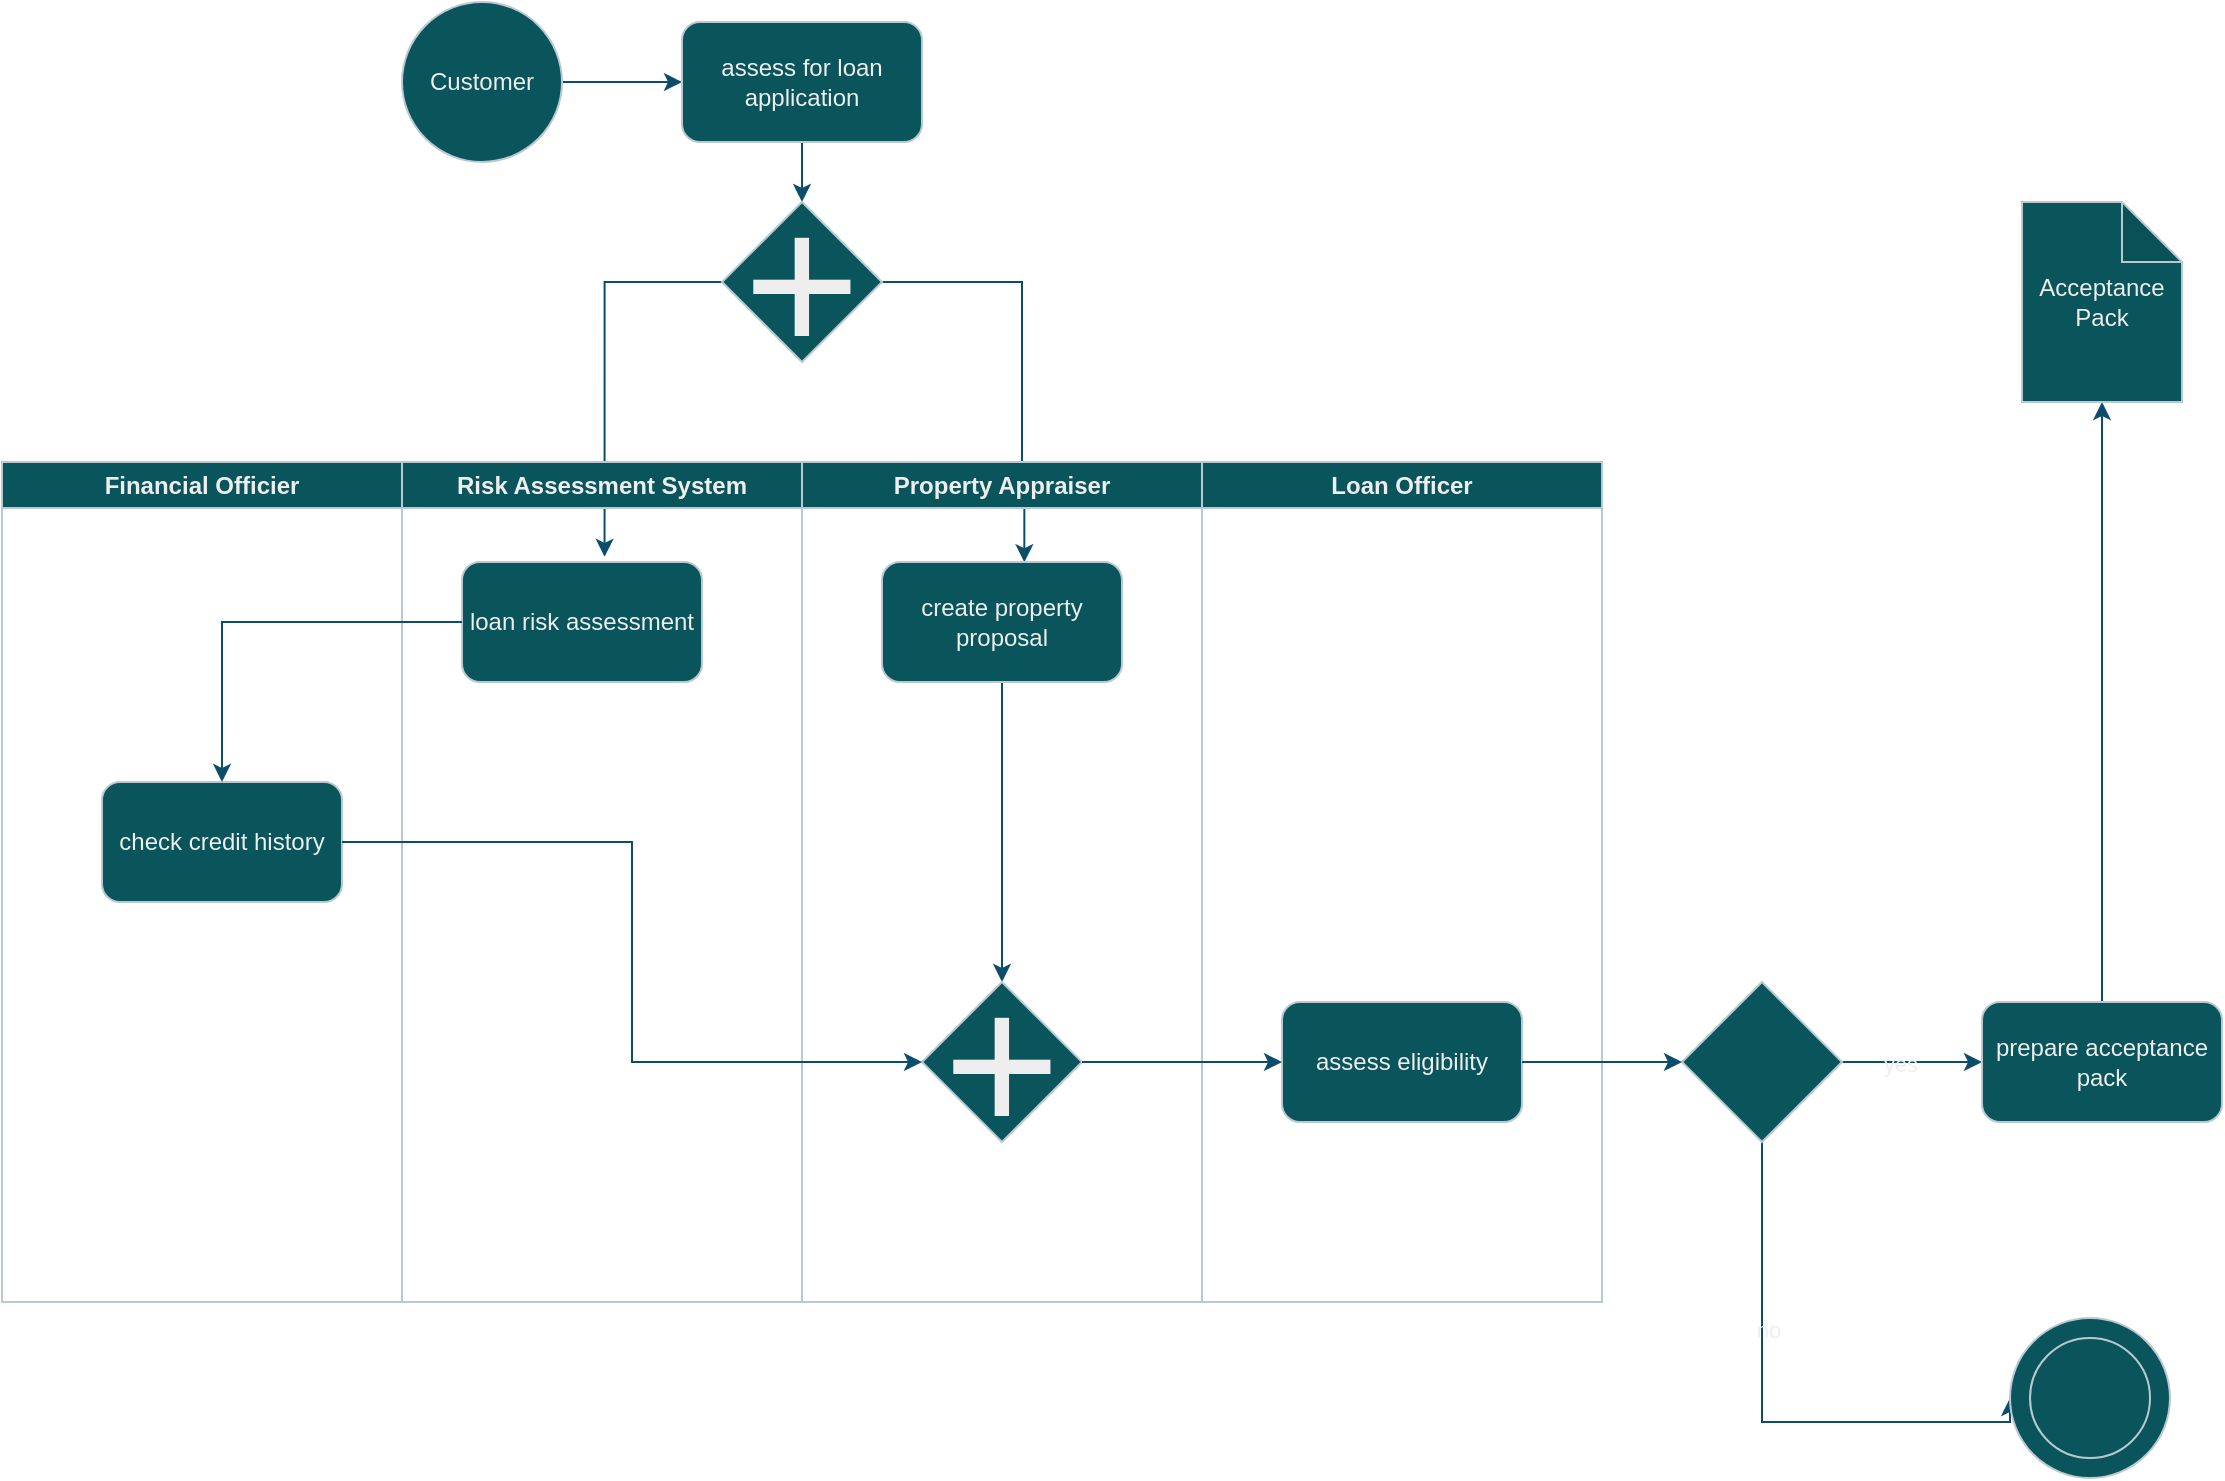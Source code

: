 <mxfile version="21.8.2" type="github">
  <diagram name="第 1 页" id="MzWsCRLycnFRPcoAX18U">
    <mxGraphModel dx="1675" dy="599" grid="1" gridSize="10" guides="1" tooltips="1" connect="1" arrows="1" fold="1" page="1" pageScale="1" pageWidth="827" pageHeight="1169" math="0" shadow="0">
      <root>
        <mxCell id="0" />
        <mxCell id="1" parent="0" />
        <mxCell id="SckrUsKvOF-b1NmzBonf-4" style="edgeStyle=orthogonalEdgeStyle;rounded=0;orthogonalLoop=1;jettySize=auto;html=1;entryX=0;entryY=0.5;entryDx=0;entryDy=0;labelBackgroundColor=none;strokeColor=#0B4D6A;fontColor=default;" edge="1" parent="1" source="SckrUsKvOF-b1NmzBonf-1" target="SckrUsKvOF-b1NmzBonf-2">
          <mxGeometry relative="1" as="geometry" />
        </mxCell>
        <mxCell id="SckrUsKvOF-b1NmzBonf-1" value="Customer" style="ellipse;whiteSpace=wrap;html=1;aspect=fixed;labelBackgroundColor=none;fillColor=#09555B;strokeColor=#BAC8D3;fontColor=#EEEEEE;" vertex="1" parent="1">
          <mxGeometry x="80" y="220" width="80" height="80" as="geometry" />
        </mxCell>
        <mxCell id="SckrUsKvOF-b1NmzBonf-22" value="" style="edgeStyle=orthogonalEdgeStyle;rounded=0;orthogonalLoop=1;jettySize=auto;html=1;labelBackgroundColor=none;strokeColor=#0B4D6A;fontColor=default;" edge="1" parent="1" source="SckrUsKvOF-b1NmzBonf-2" target="SckrUsKvOF-b1NmzBonf-3">
          <mxGeometry relative="1" as="geometry" />
        </mxCell>
        <mxCell id="SckrUsKvOF-b1NmzBonf-2" value="assess for loan application" style="rounded=1;whiteSpace=wrap;html=1;labelBackgroundColor=none;fillColor=#09555B;strokeColor=#BAC8D3;fontColor=#EEEEEE;" vertex="1" parent="1">
          <mxGeometry x="220" y="230" width="120" height="60" as="geometry" />
        </mxCell>
        <mxCell id="SckrUsKvOF-b1NmzBonf-23" style="edgeStyle=orthogonalEdgeStyle;rounded=0;orthogonalLoop=1;jettySize=auto;html=1;entryX=0.594;entryY=-0.043;entryDx=0;entryDy=0;entryPerimeter=0;labelBackgroundColor=none;strokeColor=#0B4D6A;fontColor=default;" edge="1" parent="1" source="SckrUsKvOF-b1NmzBonf-3" target="SckrUsKvOF-b1NmzBonf-21">
          <mxGeometry relative="1" as="geometry" />
        </mxCell>
        <mxCell id="SckrUsKvOF-b1NmzBonf-26" style="edgeStyle=orthogonalEdgeStyle;rounded=0;orthogonalLoop=1;jettySize=auto;html=1;entryX=0.593;entryY=0.002;entryDx=0;entryDy=0;entryPerimeter=0;labelBackgroundColor=none;strokeColor=#0B4D6A;fontColor=default;" edge="1" parent="1" source="SckrUsKvOF-b1NmzBonf-3" target="SckrUsKvOF-b1NmzBonf-25">
          <mxGeometry relative="1" as="geometry">
            <mxPoint x="430" y="430" as="targetPoint" />
            <Array as="points">
              <mxPoint x="390" y="360" />
              <mxPoint x="390" y="450" />
              <mxPoint x="391" y="450" />
            </Array>
          </mxGeometry>
        </mxCell>
        <mxCell id="SckrUsKvOF-b1NmzBonf-3" value="&lt;font style=&quot;font-size: 100px;&quot;&gt;+&lt;/font&gt;" style="rhombus;whiteSpace=wrap;html=1;labelBackgroundColor=none;fillColor=#09555B;strokeColor=#BAC8D3;fontColor=#EEEEEE;" vertex="1" parent="1">
          <mxGeometry x="240" y="320" width="80" height="80" as="geometry" />
        </mxCell>
        <mxCell id="SckrUsKvOF-b1NmzBonf-16" value="Risk Assessment System" style="swimlane;whiteSpace=wrap;html=1;labelBackgroundColor=none;fillColor=#09555B;strokeColor=#BAC8D3;fontColor=#EEEEEE;" vertex="1" parent="1">
          <mxGeometry x="80" y="450" width="200" height="420" as="geometry" />
        </mxCell>
        <mxCell id="SckrUsKvOF-b1NmzBonf-21" value="loan risk assessment" style="rounded=1;whiteSpace=wrap;html=1;labelBackgroundColor=none;fillColor=#09555B;strokeColor=#BAC8D3;fontColor=#EEEEEE;" vertex="1" parent="SckrUsKvOF-b1NmzBonf-16">
          <mxGeometry x="30" y="50" width="120" height="60" as="geometry" />
        </mxCell>
        <mxCell id="SckrUsKvOF-b1NmzBonf-17" value="Property Appraiser" style="swimlane;whiteSpace=wrap;html=1;labelBackgroundColor=none;fillColor=#09555B;strokeColor=#BAC8D3;fontColor=#EEEEEE;" vertex="1" parent="1">
          <mxGeometry x="280" y="450" width="200" height="420" as="geometry" />
        </mxCell>
        <mxCell id="SckrUsKvOF-b1NmzBonf-34" style="edgeStyle=orthogonalEdgeStyle;rounded=0;orthogonalLoop=1;jettySize=auto;html=1;labelBackgroundColor=none;strokeColor=#0B4D6A;fontColor=default;" edge="1" parent="SckrUsKvOF-b1NmzBonf-17" source="SckrUsKvOF-b1NmzBonf-25" target="SckrUsKvOF-b1NmzBonf-32">
          <mxGeometry relative="1" as="geometry" />
        </mxCell>
        <mxCell id="SckrUsKvOF-b1NmzBonf-25" value="create property proposal" style="rounded=1;whiteSpace=wrap;html=1;labelBackgroundColor=none;fillColor=#09555B;strokeColor=#BAC8D3;fontColor=#EEEEEE;" vertex="1" parent="SckrUsKvOF-b1NmzBonf-17">
          <mxGeometry x="40" y="50" width="120" height="60" as="geometry" />
        </mxCell>
        <mxCell id="SckrUsKvOF-b1NmzBonf-32" value="&lt;font style=&quot;font-size: 100px;&quot;&gt;+&lt;/font&gt;" style="rhombus;whiteSpace=wrap;html=1;labelBackgroundColor=none;fillColor=#09555B;strokeColor=#BAC8D3;fontColor=#EEEEEE;" vertex="1" parent="SckrUsKvOF-b1NmzBonf-17">
          <mxGeometry x="60" y="260" width="80" height="80" as="geometry" />
        </mxCell>
        <mxCell id="SckrUsKvOF-b1NmzBonf-18" value="Financial Officier" style="swimlane;whiteSpace=wrap;html=1;labelBackgroundColor=none;fillColor=#09555B;strokeColor=#BAC8D3;fontColor=#EEEEEE;" vertex="1" parent="1">
          <mxGeometry x="-120" y="450" width="200" height="420" as="geometry" />
        </mxCell>
        <mxCell id="SckrUsKvOF-b1NmzBonf-28" value="check credit history" style="rounded=1;whiteSpace=wrap;html=1;labelBackgroundColor=none;fillColor=#09555B;strokeColor=#BAC8D3;fontColor=#EEEEEE;" vertex="1" parent="SckrUsKvOF-b1NmzBonf-18">
          <mxGeometry x="50" y="160" width="120" height="60" as="geometry" />
        </mxCell>
        <mxCell id="SckrUsKvOF-b1NmzBonf-19" value="Loan Officer" style="swimlane;whiteSpace=wrap;html=1;labelBackgroundColor=none;fillColor=#09555B;strokeColor=#BAC8D3;fontColor=#EEEEEE;" vertex="1" parent="1">
          <mxGeometry x="480" y="450" width="200" height="420" as="geometry" />
        </mxCell>
        <mxCell id="SckrUsKvOF-b1NmzBonf-31" value="assess eligibility" style="rounded=1;whiteSpace=wrap;html=1;labelBackgroundColor=none;fillColor=#09555B;strokeColor=#BAC8D3;fontColor=#EEEEEE;" vertex="1" parent="SckrUsKvOF-b1NmzBonf-19">
          <mxGeometry x="40" y="270" width="120" height="60" as="geometry" />
        </mxCell>
        <mxCell id="SckrUsKvOF-b1NmzBonf-30" style="edgeStyle=orthogonalEdgeStyle;rounded=0;orthogonalLoop=1;jettySize=auto;html=1;labelBackgroundColor=none;strokeColor=#0B4D6A;fontColor=default;" edge="1" parent="1" source="SckrUsKvOF-b1NmzBonf-21" target="SckrUsKvOF-b1NmzBonf-28">
          <mxGeometry relative="1" as="geometry" />
        </mxCell>
        <mxCell id="SckrUsKvOF-b1NmzBonf-33" style="edgeStyle=orthogonalEdgeStyle;rounded=0;orthogonalLoop=1;jettySize=auto;html=1;entryX=0;entryY=0.5;entryDx=0;entryDy=0;labelBackgroundColor=none;strokeColor=#0B4D6A;fontColor=default;" edge="1" parent="1" source="SckrUsKvOF-b1NmzBonf-28" target="SckrUsKvOF-b1NmzBonf-32">
          <mxGeometry relative="1" as="geometry" />
        </mxCell>
        <mxCell id="SckrUsKvOF-b1NmzBonf-35" style="edgeStyle=orthogonalEdgeStyle;rounded=0;orthogonalLoop=1;jettySize=auto;html=1;entryX=0;entryY=0.5;entryDx=0;entryDy=0;labelBackgroundColor=none;strokeColor=#0B4D6A;fontColor=default;" edge="1" parent="1" source="SckrUsKvOF-b1NmzBonf-32" target="SckrUsKvOF-b1NmzBonf-31">
          <mxGeometry relative="1" as="geometry">
            <mxPoint x="460" y="760" as="targetPoint" />
          </mxGeometry>
        </mxCell>
        <mxCell id="SckrUsKvOF-b1NmzBonf-40" style="edgeStyle=orthogonalEdgeStyle;rounded=0;orthogonalLoop=1;jettySize=auto;html=1;entryX=0;entryY=0.5;entryDx=0;entryDy=0;labelBackgroundColor=none;strokeColor=#0B4D6A;fontColor=default;" edge="1" parent="1" source="SckrUsKvOF-b1NmzBonf-36" target="SckrUsKvOF-b1NmzBonf-39">
          <mxGeometry relative="1" as="geometry" />
        </mxCell>
        <mxCell id="SckrUsKvOF-b1NmzBonf-43" value="yes" style="edgeLabel;html=1;align=center;verticalAlign=middle;resizable=0;points=[];labelBackgroundColor=none;fontColor=#EEEEEE;" vertex="1" connectable="0" parent="SckrUsKvOF-b1NmzBonf-40">
          <mxGeometry x="-0.165" y="-1" relative="1" as="geometry">
            <mxPoint as="offset" />
          </mxGeometry>
        </mxCell>
        <mxCell id="SckrUsKvOF-b1NmzBonf-48" style="edgeStyle=orthogonalEdgeStyle;rounded=0;orthogonalLoop=1;jettySize=auto;html=1;entryX=0;entryY=0.5;entryDx=0;entryDy=0;labelBackgroundColor=none;strokeColor=#0B4D6A;fontColor=default;" edge="1" parent="1" source="SckrUsKvOF-b1NmzBonf-36" target="SckrUsKvOF-b1NmzBonf-46">
          <mxGeometry relative="1" as="geometry">
            <mxPoint x="760" y="980" as="targetPoint" />
            <Array as="points">
              <mxPoint x="760" y="930" />
            </Array>
          </mxGeometry>
        </mxCell>
        <mxCell id="SckrUsKvOF-b1NmzBonf-49" value="no" style="edgeLabel;html=1;align=center;verticalAlign=middle;resizable=0;points=[];labelBackgroundColor=none;fontColor=#EEEEEE;" vertex="1" connectable="0" parent="SckrUsKvOF-b1NmzBonf-48">
          <mxGeometry x="-0.321" y="3" relative="1" as="geometry">
            <mxPoint as="offset" />
          </mxGeometry>
        </mxCell>
        <mxCell id="SckrUsKvOF-b1NmzBonf-36" value="" style="rhombus;whiteSpace=wrap;html=1;labelBackgroundColor=none;fillColor=#09555B;strokeColor=#BAC8D3;fontColor=#EEEEEE;" vertex="1" parent="1">
          <mxGeometry x="720" y="710" width="80" height="80" as="geometry" />
        </mxCell>
        <mxCell id="SckrUsKvOF-b1NmzBonf-37" style="edgeStyle=orthogonalEdgeStyle;rounded=0;orthogonalLoop=1;jettySize=auto;html=1;entryX=0;entryY=0.5;entryDx=0;entryDy=0;labelBackgroundColor=none;strokeColor=#0B4D6A;fontColor=default;" edge="1" parent="1" source="SckrUsKvOF-b1NmzBonf-31" target="SckrUsKvOF-b1NmzBonf-36">
          <mxGeometry relative="1" as="geometry" />
        </mxCell>
        <mxCell id="SckrUsKvOF-b1NmzBonf-41" style="edgeStyle=orthogonalEdgeStyle;rounded=0;orthogonalLoop=1;jettySize=auto;html=1;labelBackgroundColor=none;strokeColor=#0B4D6A;fontColor=default;" edge="1" parent="1" source="SckrUsKvOF-b1NmzBonf-39" target="SckrUsKvOF-b1NmzBonf-42">
          <mxGeometry relative="1" as="geometry">
            <mxPoint x="930" y="420" as="targetPoint" />
          </mxGeometry>
        </mxCell>
        <mxCell id="SckrUsKvOF-b1NmzBonf-39" value="prepare acceptance pack" style="rounded=1;whiteSpace=wrap;html=1;labelBackgroundColor=none;fillColor=#09555B;strokeColor=#BAC8D3;fontColor=#EEEEEE;" vertex="1" parent="1">
          <mxGeometry x="870" y="720" width="120" height="60" as="geometry" />
        </mxCell>
        <mxCell id="SckrUsKvOF-b1NmzBonf-42" value="Acceptance Pack" style="shape=note;whiteSpace=wrap;html=1;backgroundOutline=1;darkOpacity=0.05;labelBackgroundColor=none;fillColor=#09555B;strokeColor=#BAC8D3;fontColor=#EEEEEE;" vertex="1" parent="1">
          <mxGeometry x="890" y="320" width="80" height="100" as="geometry" />
        </mxCell>
        <mxCell id="SckrUsKvOF-b1NmzBonf-46" value="" style="ellipse;whiteSpace=wrap;html=1;aspect=fixed;labelBackgroundColor=none;fillColor=#09555B;strokeColor=#BAC8D3;fontColor=#EEEEEE;" vertex="1" parent="1">
          <mxGeometry x="884" y="878" width="80" height="80" as="geometry" />
        </mxCell>
        <mxCell id="SckrUsKvOF-b1NmzBonf-47" value="" style="ellipse;whiteSpace=wrap;html=1;aspect=fixed;labelBackgroundColor=none;fillColor=#09555B;strokeColor=#BAC8D3;fontColor=#EEEEEE;" vertex="1" parent="1">
          <mxGeometry x="894" y="888" width="60" height="60" as="geometry" />
        </mxCell>
      </root>
    </mxGraphModel>
  </diagram>
</mxfile>
